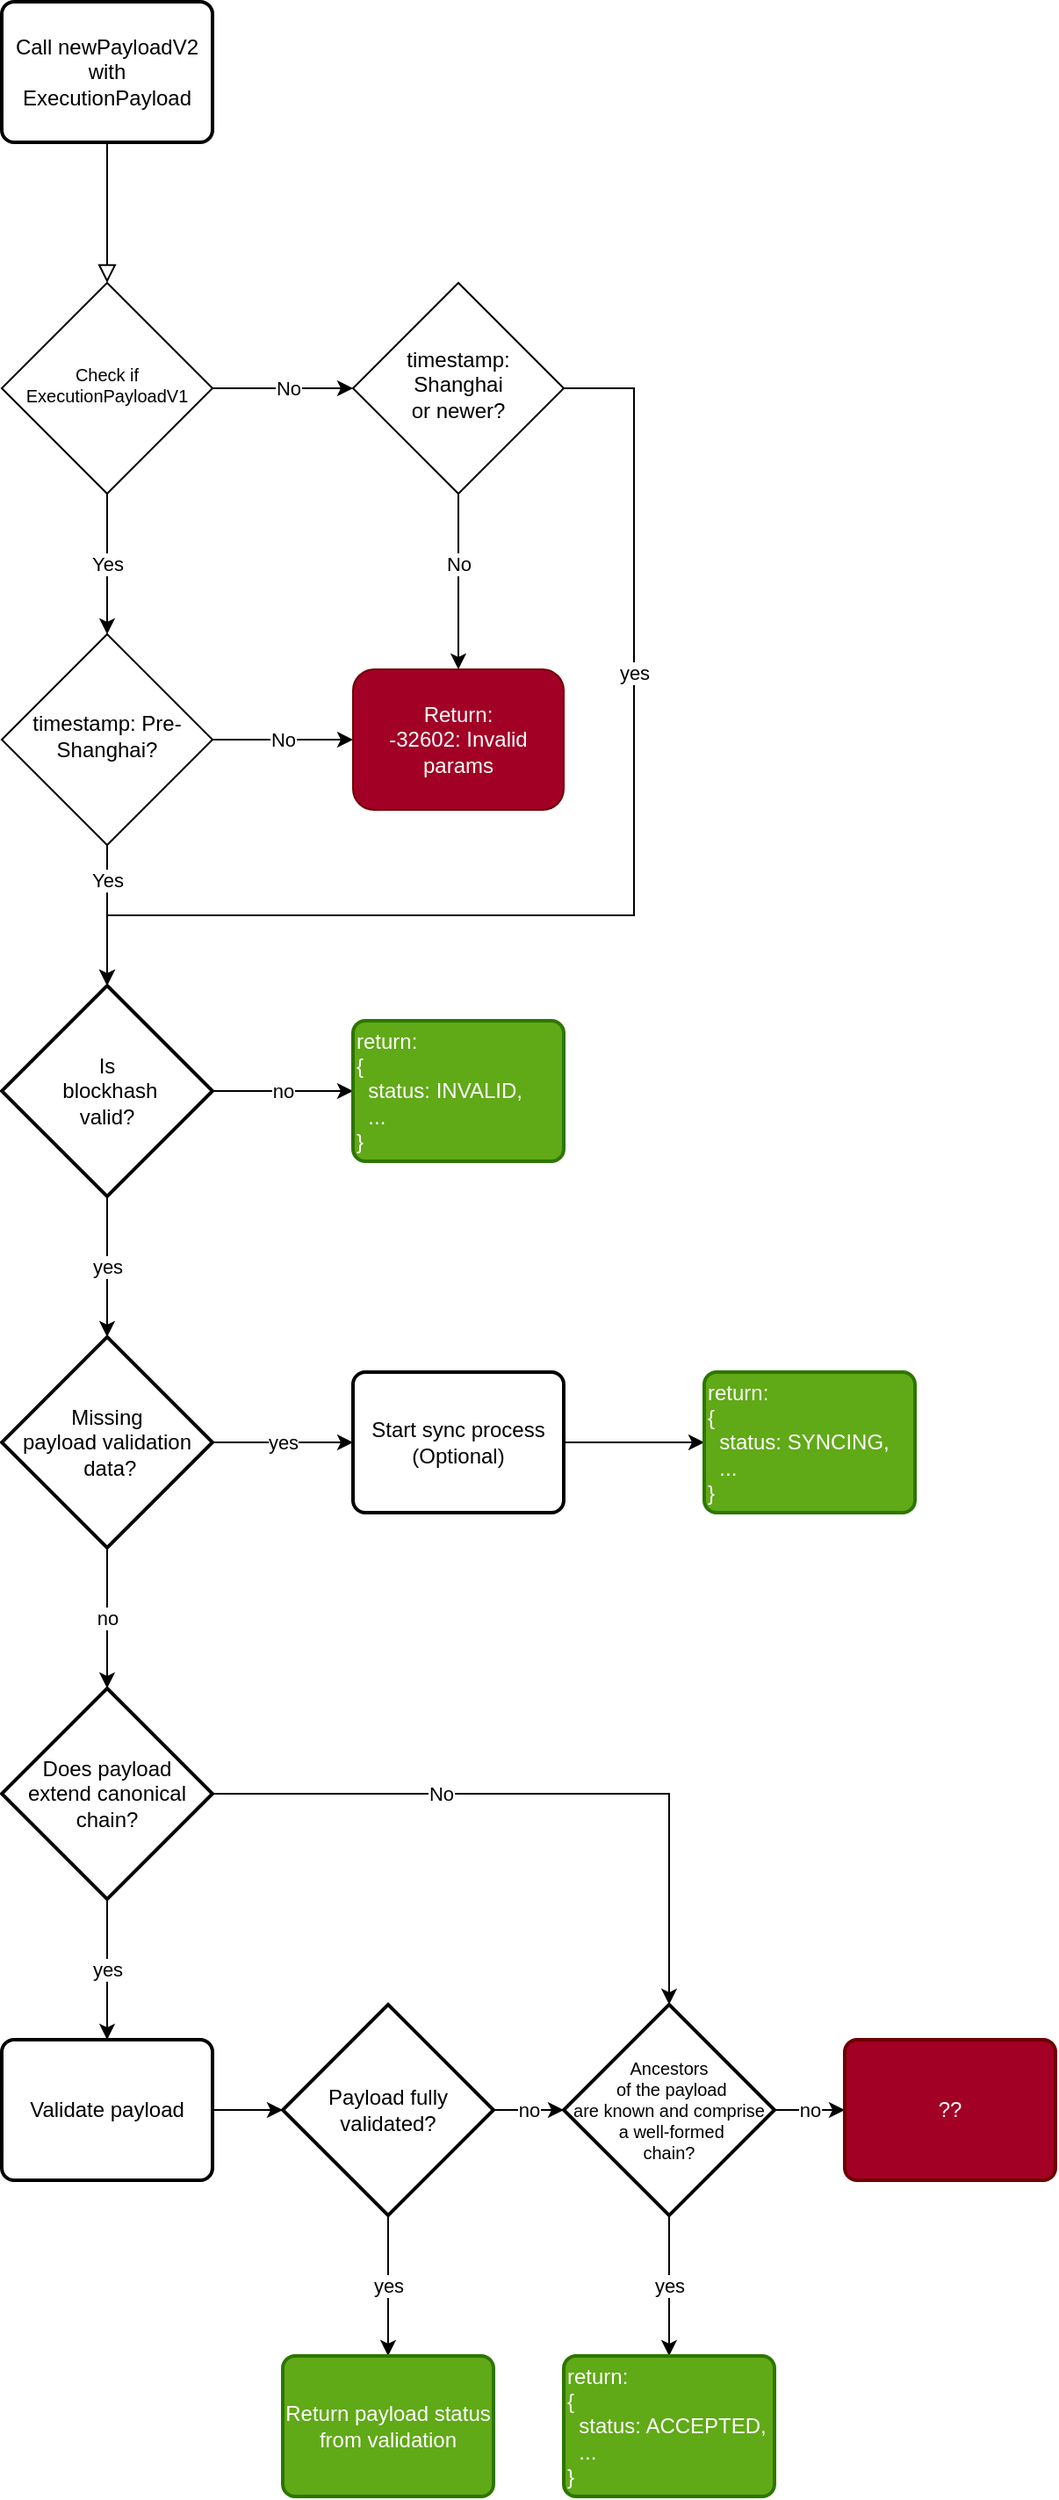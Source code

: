 <mxfile version="22.0.2" type="device">
  <diagram id="C5RBs43oDa-KdzZeNtuy" name="Page-1">
    <mxGraphModel dx="1050" dy="1799" grid="1" gridSize="10" guides="1" tooltips="1" connect="1" arrows="1" fold="1" page="1" pageScale="1" pageWidth="827" pageHeight="1169" math="0" shadow="0">
      <root>
        <mxCell id="WIyWlLk6GJQsqaUBKTNV-0" />
        <mxCell id="WIyWlLk6GJQsqaUBKTNV-1" parent="WIyWlLk6GJQsqaUBKTNV-0" />
        <mxCell id="WIyWlLk6GJQsqaUBKTNV-2" value="" style="rounded=0;html=1;jettySize=auto;orthogonalLoop=1;fontSize=11;endArrow=block;endFill=0;endSize=8;strokeWidth=1;shadow=0;labelBackgroundColor=none;edgeStyle=orthogonalEdgeStyle;exitX=0.5;exitY=1;exitDx=0;exitDy=0;" parent="WIyWlLk6GJQsqaUBKTNV-1" source="i44IYbBsImKQ5c87Wk6A-1" target="WIyWlLk6GJQsqaUBKTNV-6" edge="1">
          <mxGeometry relative="1" as="geometry">
            <mxPoint x="200" y="120" as="sourcePoint" />
          </mxGeometry>
        </mxCell>
        <mxCell id="i44IYbBsImKQ5c87Wk6A-4" style="edgeStyle=orthogonalEdgeStyle;rounded=0;orthogonalLoop=1;jettySize=auto;html=1;exitX=1;exitY=0.5;exitDx=0;exitDy=0;entryX=0;entryY=0.5;entryDx=0;entryDy=0;" parent="WIyWlLk6GJQsqaUBKTNV-1" source="WIyWlLk6GJQsqaUBKTNV-6" target="TtCGCrMldSAgcqoWj4-n-1" edge="1">
          <mxGeometry relative="1" as="geometry" />
        </mxCell>
        <mxCell id="i44IYbBsImKQ5c87Wk6A-5" value="No" style="edgeLabel;html=1;align=center;verticalAlign=middle;resizable=0;points=[];" parent="i44IYbBsImKQ5c87Wk6A-4" vertex="1" connectable="0">
          <mxGeometry x="0.058" relative="1" as="geometry">
            <mxPoint as="offset" />
          </mxGeometry>
        </mxCell>
        <mxCell id="i44IYbBsImKQ5c87Wk6A-7" value="Yes" style="edgeStyle=orthogonalEdgeStyle;rounded=0;orthogonalLoop=1;jettySize=auto;html=1;" parent="WIyWlLk6GJQsqaUBKTNV-1" source="WIyWlLk6GJQsqaUBKTNV-6" target="WIyWlLk6GJQsqaUBKTNV-10" edge="1">
          <mxGeometry relative="1" as="geometry" />
        </mxCell>
        <mxCell id="WIyWlLk6GJQsqaUBKTNV-6" value="Check if ExecutionPayloadV1" style="rhombus;whiteSpace=wrap;html=1;shadow=0;fontFamily=Helvetica;fontSize=10;align=center;strokeWidth=1;spacing=6;spacingTop=-4;verticalAlign=middle;" parent="WIyWlLk6GJQsqaUBKTNV-1" vertex="1">
          <mxGeometry x="120" y="160" width="120" height="120" as="geometry" />
        </mxCell>
        <mxCell id="TtCGCrMldSAgcqoWj4-n-6" style="edgeStyle=orthogonalEdgeStyle;rounded=0;orthogonalLoop=1;jettySize=auto;html=1;entryX=0.5;entryY=0;entryDx=0;entryDy=0;entryPerimeter=0;exitX=0.5;exitY=1;exitDx=0;exitDy=0;" parent="WIyWlLk6GJQsqaUBKTNV-1" source="WIyWlLk6GJQsqaUBKTNV-10" target="TtCGCrMldSAgcqoWj4-n-10" edge="1">
          <mxGeometry relative="1" as="geometry">
            <mxPoint x="325" y="480" as="targetPoint" />
            <Array as="points">
              <mxPoint x="180" y="470" />
              <mxPoint x="180" y="470" />
            </Array>
          </mxGeometry>
        </mxCell>
        <mxCell id="TtCGCrMldSAgcqoWj4-n-9" value="Yes" style="edgeLabel;html=1;align=center;verticalAlign=middle;resizable=0;points=[];" parent="TtCGCrMldSAgcqoWj4-n-6" vertex="1" connectable="0">
          <mxGeometry x="0.051" y="-1" relative="1" as="geometry">
            <mxPoint x="1" y="-13" as="offset" />
          </mxGeometry>
        </mxCell>
        <mxCell id="i44IYbBsImKQ5c87Wk6A-6" value="No" style="edgeStyle=orthogonalEdgeStyle;rounded=0;orthogonalLoop=1;jettySize=auto;html=1;entryX=0;entryY=0.5;entryDx=0;entryDy=0;" parent="WIyWlLk6GJQsqaUBKTNV-1" source="WIyWlLk6GJQsqaUBKTNV-10" target="TtCGCrMldSAgcqoWj4-n-2" edge="1">
          <mxGeometry relative="1" as="geometry" />
        </mxCell>
        <mxCell id="WIyWlLk6GJQsqaUBKTNV-10" value="timestamp: Pre-Shanghai?" style="rhombus;whiteSpace=wrap;html=1;shadow=0;fontFamily=Helvetica;fontSize=12;align=center;strokeWidth=1;spacing=6;spacingTop=-4;" parent="WIyWlLk6GJQsqaUBKTNV-1" vertex="1">
          <mxGeometry x="120" y="360" width="120" height="120" as="geometry" />
        </mxCell>
        <mxCell id="TtCGCrMldSAgcqoWj4-n-3" value="" style="edgeStyle=orthogonalEdgeStyle;rounded=0;orthogonalLoop=1;jettySize=auto;html=1;" parent="WIyWlLk6GJQsqaUBKTNV-1" source="TtCGCrMldSAgcqoWj4-n-1" target="TtCGCrMldSAgcqoWj4-n-2" edge="1">
          <mxGeometry relative="1" as="geometry" />
        </mxCell>
        <mxCell id="TtCGCrMldSAgcqoWj4-n-4" value="No" style="edgeLabel;html=1;align=center;verticalAlign=middle;resizable=0;points=[];" parent="TtCGCrMldSAgcqoWj4-n-3" vertex="1" connectable="0">
          <mxGeometry x="-0.316" y="-1" relative="1" as="geometry">
            <mxPoint x="1" y="6" as="offset" />
          </mxGeometry>
        </mxCell>
        <mxCell id="TtCGCrMldSAgcqoWj4-n-7" value="yes" style="edgeStyle=orthogonalEdgeStyle;rounded=0;orthogonalLoop=1;jettySize=auto;html=1;entryX=0.5;entryY=0;entryDx=0;entryDy=0;entryPerimeter=0;exitX=1;exitY=0.5;exitDx=0;exitDy=0;" parent="WIyWlLk6GJQsqaUBKTNV-1" source="TtCGCrMldSAgcqoWj4-n-1" target="TtCGCrMldSAgcqoWj4-n-10" edge="1">
          <mxGeometry x="-0.406" relative="1" as="geometry">
            <mxPoint x="325" y="430" as="targetPoint" />
            <Array as="points">
              <mxPoint x="480" y="220" />
              <mxPoint x="480" y="520" />
              <mxPoint x="180" y="520" />
            </Array>
            <mxPoint as="offset" />
          </mxGeometry>
        </mxCell>
        <mxCell id="TtCGCrMldSAgcqoWj4-n-1" value="timestamp: Shanghai &lt;br&gt;or newer?" style="rhombus;whiteSpace=wrap;html=1;shadow=0;fontFamily=Helvetica;fontSize=12;align=center;strokeWidth=1;spacing=6;spacingTop=-4;" parent="WIyWlLk6GJQsqaUBKTNV-1" vertex="1">
          <mxGeometry x="320" y="160" width="120" height="120" as="geometry" />
        </mxCell>
        <mxCell id="TtCGCrMldSAgcqoWj4-n-2" value="Return:&lt;br&gt;-32602: Invalid params" style="rounded=1;whiteSpace=wrap;html=1;fontSize=12;glass=0;strokeWidth=1;shadow=0;fillColor=#a20025;fontColor=#ffffff;strokeColor=#6F0000;" parent="WIyWlLk6GJQsqaUBKTNV-1" vertex="1">
          <mxGeometry x="320" y="380" width="120" height="80" as="geometry" />
        </mxCell>
        <mxCell id="TtCGCrMldSAgcqoWj4-n-12" value="no" style="edgeStyle=orthogonalEdgeStyle;rounded=0;orthogonalLoop=1;jettySize=auto;html=1;" parent="WIyWlLk6GJQsqaUBKTNV-1" source="TtCGCrMldSAgcqoWj4-n-10" target="TtCGCrMldSAgcqoWj4-n-11" edge="1">
          <mxGeometry relative="1" as="geometry" />
        </mxCell>
        <mxCell id="TtCGCrMldSAgcqoWj4-n-14" value="yes" style="edgeStyle=orthogonalEdgeStyle;rounded=0;orthogonalLoop=1;jettySize=auto;html=1;" parent="WIyWlLk6GJQsqaUBKTNV-1" source="TtCGCrMldSAgcqoWj4-n-10" target="TtCGCrMldSAgcqoWj4-n-13" edge="1">
          <mxGeometry relative="1" as="geometry" />
        </mxCell>
        <mxCell id="TtCGCrMldSAgcqoWj4-n-10" value="Is&lt;br&gt;&amp;nbsp;blockhash&lt;br&gt;valid?" style="strokeWidth=2;html=1;shape=mxgraph.flowchart.decision;whiteSpace=wrap;" parent="WIyWlLk6GJQsqaUBKTNV-1" vertex="1">
          <mxGeometry x="120" y="560" width="120" height="120" as="geometry" />
        </mxCell>
        <mxCell id="TtCGCrMldSAgcqoWj4-n-11" value="return:&lt;br&gt;&lt;div style=&quot;&quot;&gt;&lt;span style=&quot;background-color: initial;&quot;&gt;{&lt;/span&gt;&lt;/div&gt;&lt;div style=&quot;&quot;&gt;&lt;span style=&quot;background-color: initial;&quot;&gt;&amp;nbsp; status: INVALID,&lt;/span&gt;&lt;/div&gt;&lt;div style=&quot;&quot;&gt;&lt;span style=&quot;background-color: initial;&quot;&gt;&amp;nbsp; &lt;/span&gt;&lt;span style=&quot;background-color: initial;&quot;&gt;...&lt;/span&gt;&lt;/div&gt;&lt;div style=&quot;&quot;&gt;&lt;span style=&quot;background-color: initial;&quot;&gt;}&lt;/span&gt;&lt;/div&gt;" style="rounded=1;whiteSpace=wrap;html=1;absoluteArcSize=1;arcSize=14;strokeWidth=2;align=left;fillColor=#60a917;fontColor=#ffffff;strokeColor=#2D7600;" parent="WIyWlLk6GJQsqaUBKTNV-1" vertex="1">
          <mxGeometry x="320" y="580" width="120" height="80" as="geometry" />
        </mxCell>
        <mxCell id="TtCGCrMldSAgcqoWj4-n-16" value="yes" style="edgeStyle=orthogonalEdgeStyle;rounded=0;orthogonalLoop=1;jettySize=auto;html=1;" parent="WIyWlLk6GJQsqaUBKTNV-1" source="TtCGCrMldSAgcqoWj4-n-13" target="TtCGCrMldSAgcqoWj4-n-15" edge="1">
          <mxGeometry relative="1" as="geometry" />
        </mxCell>
        <mxCell id="TtCGCrMldSAgcqoWj4-n-21" value="no" style="edgeStyle=orthogonalEdgeStyle;rounded=0;orthogonalLoop=1;jettySize=auto;html=1;" parent="WIyWlLk6GJQsqaUBKTNV-1" source="TtCGCrMldSAgcqoWj4-n-13" target="TtCGCrMldSAgcqoWj4-n-20" edge="1">
          <mxGeometry relative="1" as="geometry" />
        </mxCell>
        <mxCell id="TtCGCrMldSAgcqoWj4-n-13" value="Missing &lt;br&gt;payload validation&lt;br&gt;&amp;nbsp;data?" style="strokeWidth=2;html=1;shape=mxgraph.flowchart.decision;whiteSpace=wrap;" parent="WIyWlLk6GJQsqaUBKTNV-1" vertex="1">
          <mxGeometry x="120" y="760" width="120" height="120" as="geometry" />
        </mxCell>
        <mxCell id="TtCGCrMldSAgcqoWj4-n-29" value="" style="edgeStyle=orthogonalEdgeStyle;rounded=0;orthogonalLoop=1;jettySize=auto;html=1;" parent="WIyWlLk6GJQsqaUBKTNV-1" source="TtCGCrMldSAgcqoWj4-n-15" target="TtCGCrMldSAgcqoWj4-n-28" edge="1">
          <mxGeometry relative="1" as="geometry" />
        </mxCell>
        <mxCell id="TtCGCrMldSAgcqoWj4-n-15" value="Start sync process&lt;br&gt;(Optional)" style="rounded=1;whiteSpace=wrap;html=1;absoluteArcSize=1;arcSize=14;strokeWidth=2;" parent="WIyWlLk6GJQsqaUBKTNV-1" vertex="1">
          <mxGeometry x="320" y="780" width="120" height="80" as="geometry" />
        </mxCell>
        <mxCell id="i44IYbBsImKQ5c87Wk6A-20" value="" style="edgeStyle=orthogonalEdgeStyle;rounded=0;orthogonalLoop=1;jettySize=auto;html=1;" parent="WIyWlLk6GJQsqaUBKTNV-1" source="TtCGCrMldSAgcqoWj4-n-19" target="TtCGCrMldSAgcqoWj4-n-30" edge="1">
          <mxGeometry relative="1" as="geometry" />
        </mxCell>
        <mxCell id="TtCGCrMldSAgcqoWj4-n-19" value="Validate payload" style="rounded=1;whiteSpace=wrap;html=1;absoluteArcSize=1;arcSize=14;strokeWidth=2;" parent="WIyWlLk6GJQsqaUBKTNV-1" vertex="1">
          <mxGeometry x="120" y="1160" width="120" height="80" as="geometry" />
        </mxCell>
        <mxCell id="TtCGCrMldSAgcqoWj4-n-22" value="yes" style="edgeStyle=orthogonalEdgeStyle;rounded=0;orthogonalLoop=1;jettySize=auto;html=1;" parent="WIyWlLk6GJQsqaUBKTNV-1" source="TtCGCrMldSAgcqoWj4-n-20" target="TtCGCrMldSAgcqoWj4-n-19" edge="1">
          <mxGeometry relative="1" as="geometry" />
        </mxCell>
        <mxCell id="i44IYbBsImKQ5c87Wk6A-22" value="No" style="edgeStyle=orthogonalEdgeStyle;rounded=0;orthogonalLoop=1;jettySize=auto;html=1;entryX=0.5;entryY=0;entryDx=0;entryDy=0;entryPerimeter=0;" parent="WIyWlLk6GJQsqaUBKTNV-1" source="TtCGCrMldSAgcqoWj4-n-20" target="TtCGCrMldSAgcqoWj4-n-36" edge="1">
          <mxGeometry x="-0.316" relative="1" as="geometry">
            <mxPoint x="280" y="1020" as="targetPoint" />
            <mxPoint as="offset" />
          </mxGeometry>
        </mxCell>
        <mxCell id="TtCGCrMldSAgcqoWj4-n-20" value="Does payload &lt;br&gt;extend canonical chain?" style="strokeWidth=2;html=1;shape=mxgraph.flowchart.decision;whiteSpace=wrap;" parent="WIyWlLk6GJQsqaUBKTNV-1" vertex="1">
          <mxGeometry x="120" y="960" width="120" height="120" as="geometry" />
        </mxCell>
        <mxCell id="TtCGCrMldSAgcqoWj4-n-28" value="return:&lt;br&gt;{&lt;br&gt;&amp;nbsp; status: SYNCING,&lt;br&gt;&amp;nbsp; ...&lt;br&gt;}" style="rounded=1;whiteSpace=wrap;html=1;absoluteArcSize=1;arcSize=14;strokeWidth=2;align=left;fillColor=#60a917;fontColor=#ffffff;strokeColor=#2D7600;" parent="WIyWlLk6GJQsqaUBKTNV-1" vertex="1">
          <mxGeometry x="520" y="780" width="120" height="80" as="geometry" />
        </mxCell>
        <mxCell id="TtCGCrMldSAgcqoWj4-n-33" value="yes" style="edgeStyle=orthogonalEdgeStyle;rounded=0;orthogonalLoop=1;jettySize=auto;html=1;" parent="WIyWlLk6GJQsqaUBKTNV-1" source="TtCGCrMldSAgcqoWj4-n-30" target="TtCGCrMldSAgcqoWj4-n-32" edge="1">
          <mxGeometry relative="1" as="geometry" />
        </mxCell>
        <mxCell id="TtCGCrMldSAgcqoWj4-n-35" value="no" style="edgeStyle=orthogonalEdgeStyle;rounded=0;orthogonalLoop=1;jettySize=auto;html=1;entryX=0;entryY=0.5;entryDx=0;entryDy=0;entryPerimeter=0;" parent="WIyWlLk6GJQsqaUBKTNV-1" source="TtCGCrMldSAgcqoWj4-n-30" target="TtCGCrMldSAgcqoWj4-n-36" edge="1">
          <mxGeometry relative="1" as="geometry">
            <mxPoint x="695" y="1210" as="targetPoint" />
            <mxPoint as="offset" />
          </mxGeometry>
        </mxCell>
        <mxCell id="TtCGCrMldSAgcqoWj4-n-30" value="Payload fully validated?" style="strokeWidth=2;html=1;shape=mxgraph.flowchart.decision;whiteSpace=wrap;" parent="WIyWlLk6GJQsqaUBKTNV-1" vertex="1">
          <mxGeometry x="280" y="1140" width="120" height="120" as="geometry" />
        </mxCell>
        <mxCell id="TtCGCrMldSAgcqoWj4-n-32" value="Return payload status from validation" style="rounded=1;whiteSpace=wrap;html=1;absoluteArcSize=1;arcSize=14;strokeWidth=2;fillColor=#60a917;fontColor=#ffffff;strokeColor=#2D7600;" parent="WIyWlLk6GJQsqaUBKTNV-1" vertex="1">
          <mxGeometry x="280" y="1340" width="120" height="80" as="geometry" />
        </mxCell>
        <mxCell id="TtCGCrMldSAgcqoWj4-n-38" value="yes" style="edgeStyle=orthogonalEdgeStyle;rounded=0;orthogonalLoop=1;jettySize=auto;html=1;" parent="WIyWlLk6GJQsqaUBKTNV-1" source="TtCGCrMldSAgcqoWj4-n-36" target="TtCGCrMldSAgcqoWj4-n-37" edge="1">
          <mxGeometry relative="1" as="geometry" />
        </mxCell>
        <mxCell id="TtCGCrMldSAgcqoWj4-n-40" value="no" style="edgeStyle=orthogonalEdgeStyle;rounded=0;orthogonalLoop=1;jettySize=auto;html=1;" parent="WIyWlLk6GJQsqaUBKTNV-1" source="TtCGCrMldSAgcqoWj4-n-36" target="TtCGCrMldSAgcqoWj4-n-39" edge="1">
          <mxGeometry relative="1" as="geometry" />
        </mxCell>
        <mxCell id="TtCGCrMldSAgcqoWj4-n-36" value="Ancestors&lt;br style=&quot;font-size: 10px;&quot;&gt;&amp;nbsp;of the payload &lt;br style=&quot;font-size: 10px;&quot;&gt;are known and comprise&lt;br style=&quot;font-size: 10px;&quot;&gt;&amp;nbsp;a well-formed &lt;br style=&quot;font-size: 10px;&quot;&gt;chain?" style="strokeWidth=2;html=1;shape=mxgraph.flowchart.decision;whiteSpace=wrap;fontSize=10;" parent="WIyWlLk6GJQsqaUBKTNV-1" vertex="1">
          <mxGeometry x="440" y="1140" width="120" height="120" as="geometry" />
        </mxCell>
        <mxCell id="TtCGCrMldSAgcqoWj4-n-37" value="return: &lt;br&gt;{&lt;br&gt;&amp;nbsp; status: ACCEPTED,&amp;nbsp; &amp;nbsp; ...&lt;br&gt;}" style="rounded=1;whiteSpace=wrap;html=1;absoluteArcSize=1;arcSize=14;strokeWidth=2;align=left;fillColor=#60a917;fontColor=#ffffff;strokeColor=#2D7600;" parent="WIyWlLk6GJQsqaUBKTNV-1" vertex="1">
          <mxGeometry x="440" y="1340" width="120" height="80" as="geometry" />
        </mxCell>
        <mxCell id="TtCGCrMldSAgcqoWj4-n-39" value="??" style="rounded=1;whiteSpace=wrap;html=1;absoluteArcSize=1;arcSize=14;strokeWidth=2;fillColor=#a20025;fontColor=#ffffff;strokeColor=#6F0000;" parent="WIyWlLk6GJQsqaUBKTNV-1" vertex="1">
          <mxGeometry x="600" y="1160" width="120" height="80" as="geometry" />
        </mxCell>
        <mxCell id="i44IYbBsImKQ5c87Wk6A-1" value="&lt;span style=&quot;font-family: Helvetica; font-size: 12px; font-style: normal; font-variant-ligatures: normal; font-variant-caps: normal; font-weight: 400; letter-spacing: normal; orphans: 2; text-align: center; text-indent: 0px; text-transform: none; widows: 2; word-spacing: 0px; -webkit-text-stroke-width: 0px; text-decoration-thickness: initial; text-decoration-style: initial; text-decoration-color: initial; float: none; display: inline !important;&quot;&gt;Call newPayloadV2 with ExecutionPayload&lt;/span&gt;" style="rounded=1;whiteSpace=wrap;html=1;absoluteArcSize=1;arcSize=14;strokeWidth=2;fontColor=default;labelBackgroundColor=none;" parent="WIyWlLk6GJQsqaUBKTNV-1" vertex="1">
          <mxGeometry x="120" width="120" height="80" as="geometry" />
        </mxCell>
      </root>
    </mxGraphModel>
  </diagram>
</mxfile>
